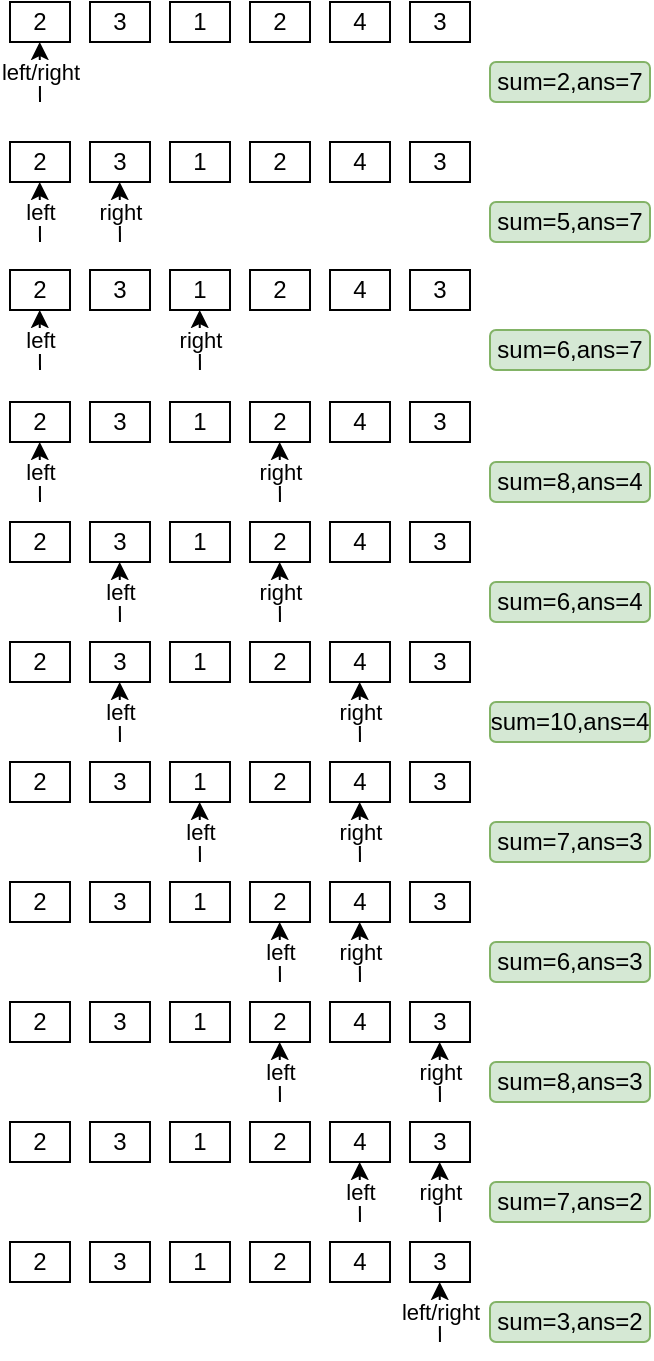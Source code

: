 <mxfile version="19.0.3" type="device" pages="3"><diagram id="50HStc-v8XZcvyfws8TD" name="209"><mxGraphModel dx="1298" dy="892" grid="1" gridSize="10" guides="1" tooltips="1" connect="1" arrows="1" fold="1" page="1" pageScale="1" pageWidth="1169" pageHeight="827" math="0" shadow="0"><root><mxCell id="0"/><mxCell id="1" parent="0"/><mxCell id="8N_HluBdIeYun2TQaJeL-1" value="2" style="rounded=0;whiteSpace=wrap;html=1;" parent="1" vertex="1"><mxGeometry x="200" y="280" width="30" height="20" as="geometry"/></mxCell><mxCell id="8N_HluBdIeYun2TQaJeL-2" value="3" style="rounded=0;whiteSpace=wrap;html=1;" parent="1" vertex="1"><mxGeometry x="240" y="280" width="30" height="20" as="geometry"/></mxCell><mxCell id="8N_HluBdIeYun2TQaJeL-3" value="1" style="rounded=0;whiteSpace=wrap;html=1;" parent="1" vertex="1"><mxGeometry x="280" y="280" width="30" height="20" as="geometry"/></mxCell><mxCell id="8N_HluBdIeYun2TQaJeL-4" value="2" style="rounded=0;whiteSpace=wrap;html=1;" parent="1" vertex="1"><mxGeometry x="320" y="280" width="30" height="20" as="geometry"/></mxCell><mxCell id="8N_HluBdIeYun2TQaJeL-5" value="4" style="rounded=0;whiteSpace=wrap;html=1;" parent="1" vertex="1"><mxGeometry x="360" y="280" width="30" height="20" as="geometry"/></mxCell><mxCell id="8N_HluBdIeYun2TQaJeL-6" value="3" style="rounded=0;whiteSpace=wrap;html=1;" parent="1" vertex="1"><mxGeometry x="400" y="280" width="30" height="20" as="geometry"/></mxCell><mxCell id="8N_HluBdIeYun2TQaJeL-10" value="left/right" style="endArrow=classic;html=1;rounded=0;" parent="1" edge="1"><mxGeometry width="50" height="50" relative="1" as="geometry"><mxPoint x="215" y="330" as="sourcePoint"/><mxPoint x="214.85" y="300" as="targetPoint"/><mxPoint as="offset"/></mxGeometry></mxCell><mxCell id="8N_HluBdIeYun2TQaJeL-12" value="sum=2,ans=7" style="rounded=1;whiteSpace=wrap;html=1;fillColor=#d5e8d4;strokeColor=#82b366;" parent="1" vertex="1"><mxGeometry x="440" y="310" width="80" height="20" as="geometry"/></mxCell><mxCell id="8N_HluBdIeYun2TQaJeL-13" value="2" style="rounded=0;whiteSpace=wrap;html=1;" parent="1" vertex="1"><mxGeometry x="200" y="350" width="30" height="20" as="geometry"/></mxCell><mxCell id="8N_HluBdIeYun2TQaJeL-14" value="3" style="rounded=0;whiteSpace=wrap;html=1;" parent="1" vertex="1"><mxGeometry x="240" y="350" width="30" height="20" as="geometry"/></mxCell><mxCell id="8N_HluBdIeYun2TQaJeL-15" value="1" style="rounded=0;whiteSpace=wrap;html=1;" parent="1" vertex="1"><mxGeometry x="280" y="350" width="30" height="20" as="geometry"/></mxCell><mxCell id="8N_HluBdIeYun2TQaJeL-16" value="2" style="rounded=0;whiteSpace=wrap;html=1;" parent="1" vertex="1"><mxGeometry x="320" y="350" width="30" height="20" as="geometry"/></mxCell><mxCell id="8N_HluBdIeYun2TQaJeL-17" value="4" style="rounded=0;whiteSpace=wrap;html=1;" parent="1" vertex="1"><mxGeometry x="360" y="350" width="30" height="20" as="geometry"/></mxCell><mxCell id="8N_HluBdIeYun2TQaJeL-18" value="3" style="rounded=0;whiteSpace=wrap;html=1;" parent="1" vertex="1"><mxGeometry x="400" y="350" width="30" height="20" as="geometry"/></mxCell><mxCell id="8N_HluBdIeYun2TQaJeL-19" value="left" style="endArrow=classic;html=1;rounded=0;" parent="1" edge="1"><mxGeometry width="50" height="50" relative="1" as="geometry"><mxPoint x="215" y="400" as="sourcePoint"/><mxPoint x="214.85" y="370" as="targetPoint"/><mxPoint as="offset"/></mxGeometry></mxCell><mxCell id="8N_HluBdIeYun2TQaJeL-20" value="sum=5,ans=7" style="rounded=1;whiteSpace=wrap;html=1;fillColor=#d5e8d4;strokeColor=#82b366;" parent="1" vertex="1"><mxGeometry x="440" y="380" width="80" height="20" as="geometry"/></mxCell><mxCell id="8N_HluBdIeYun2TQaJeL-21" value="right" style="endArrow=classic;html=1;rounded=0;" parent="1" edge="1"><mxGeometry width="50" height="50" relative="1" as="geometry"><mxPoint x="254.98" y="400" as="sourcePoint"/><mxPoint x="254.83" y="370" as="targetPoint"/><mxPoint as="offset"/></mxGeometry></mxCell><mxCell id="8N_HluBdIeYun2TQaJeL-22" value="2" style="rounded=0;whiteSpace=wrap;html=1;" parent="1" vertex="1"><mxGeometry x="200" y="414" width="30" height="20" as="geometry"/></mxCell><mxCell id="8N_HluBdIeYun2TQaJeL-23" value="3" style="rounded=0;whiteSpace=wrap;html=1;" parent="1" vertex="1"><mxGeometry x="240" y="414" width="30" height="20" as="geometry"/></mxCell><mxCell id="8N_HluBdIeYun2TQaJeL-24" value="1" style="rounded=0;whiteSpace=wrap;html=1;" parent="1" vertex="1"><mxGeometry x="280" y="414" width="30" height="20" as="geometry"/></mxCell><mxCell id="8N_HluBdIeYun2TQaJeL-25" value="2" style="rounded=0;whiteSpace=wrap;html=1;" parent="1" vertex="1"><mxGeometry x="320" y="414" width="30" height="20" as="geometry"/></mxCell><mxCell id="8N_HluBdIeYun2TQaJeL-26" value="4" style="rounded=0;whiteSpace=wrap;html=1;" parent="1" vertex="1"><mxGeometry x="360" y="414" width="30" height="20" as="geometry"/></mxCell><mxCell id="8N_HluBdIeYun2TQaJeL-27" value="3" style="rounded=0;whiteSpace=wrap;html=1;" parent="1" vertex="1"><mxGeometry x="400" y="414" width="30" height="20" as="geometry"/></mxCell><mxCell id="8N_HluBdIeYun2TQaJeL-28" value="left" style="endArrow=classic;html=1;rounded=0;" parent="1" edge="1"><mxGeometry width="50" height="50" relative="1" as="geometry"><mxPoint x="215" y="464" as="sourcePoint"/><mxPoint x="214.85" y="434" as="targetPoint"/><mxPoint as="offset"/></mxGeometry></mxCell><mxCell id="8N_HluBdIeYun2TQaJeL-29" value="sum=6,ans=7" style="rounded=1;whiteSpace=wrap;html=1;fillColor=#d5e8d4;strokeColor=#82b366;" parent="1" vertex="1"><mxGeometry x="440" y="444" width="80" height="20" as="geometry"/></mxCell><mxCell id="8N_HluBdIeYun2TQaJeL-30" value="right" style="endArrow=classic;html=1;rounded=0;" parent="1" edge="1"><mxGeometry width="50" height="50" relative="1" as="geometry"><mxPoint x="294.98" y="464" as="sourcePoint"/><mxPoint x="294.83" y="434" as="targetPoint"/><mxPoint as="offset"/></mxGeometry></mxCell><mxCell id="8N_HluBdIeYun2TQaJeL-31" value="2" style="rounded=0;whiteSpace=wrap;html=1;" parent="1" vertex="1"><mxGeometry x="200" y="480" width="30" height="20" as="geometry"/></mxCell><mxCell id="8N_HluBdIeYun2TQaJeL-32" value="3" style="rounded=0;whiteSpace=wrap;html=1;" parent="1" vertex="1"><mxGeometry x="240" y="480" width="30" height="20" as="geometry"/></mxCell><mxCell id="8N_HluBdIeYun2TQaJeL-33" value="1" style="rounded=0;whiteSpace=wrap;html=1;" parent="1" vertex="1"><mxGeometry x="280" y="480" width="30" height="20" as="geometry"/></mxCell><mxCell id="8N_HluBdIeYun2TQaJeL-34" value="2" style="rounded=0;whiteSpace=wrap;html=1;" parent="1" vertex="1"><mxGeometry x="320" y="480" width="30" height="20" as="geometry"/></mxCell><mxCell id="8N_HluBdIeYun2TQaJeL-35" value="4" style="rounded=0;whiteSpace=wrap;html=1;" parent="1" vertex="1"><mxGeometry x="360" y="480" width="30" height="20" as="geometry"/></mxCell><mxCell id="8N_HluBdIeYun2TQaJeL-36" value="3" style="rounded=0;whiteSpace=wrap;html=1;" parent="1" vertex="1"><mxGeometry x="400" y="480" width="30" height="20" as="geometry"/></mxCell><mxCell id="8N_HluBdIeYun2TQaJeL-37" value="left" style="endArrow=classic;html=1;rounded=0;" parent="1" edge="1"><mxGeometry width="50" height="50" relative="1" as="geometry"><mxPoint x="215" y="530" as="sourcePoint"/><mxPoint x="214.85" y="500" as="targetPoint"/><mxPoint as="offset"/></mxGeometry></mxCell><mxCell id="8N_HluBdIeYun2TQaJeL-38" value="sum=8,ans=4" style="rounded=1;whiteSpace=wrap;html=1;fillColor=#d5e8d4;strokeColor=#82b366;" parent="1" vertex="1"><mxGeometry x="440" y="510" width="80" height="20" as="geometry"/></mxCell><mxCell id="8N_HluBdIeYun2TQaJeL-39" value="right" style="endArrow=classic;html=1;rounded=0;" parent="1" edge="1"><mxGeometry width="50" height="50" relative="1" as="geometry"><mxPoint x="334.98" y="530" as="sourcePoint"/><mxPoint x="334.83" y="500" as="targetPoint"/><mxPoint as="offset"/></mxGeometry></mxCell><mxCell id="8N_HluBdIeYun2TQaJeL-40" value="2" style="rounded=0;whiteSpace=wrap;html=1;" parent="1" vertex="1"><mxGeometry x="200" y="540" width="30" height="20" as="geometry"/></mxCell><mxCell id="8N_HluBdIeYun2TQaJeL-41" value="3" style="rounded=0;whiteSpace=wrap;html=1;" parent="1" vertex="1"><mxGeometry x="240" y="540" width="30" height="20" as="geometry"/></mxCell><mxCell id="8N_HluBdIeYun2TQaJeL-42" value="1" style="rounded=0;whiteSpace=wrap;html=1;" parent="1" vertex="1"><mxGeometry x="280" y="540" width="30" height="20" as="geometry"/></mxCell><mxCell id="8N_HluBdIeYun2TQaJeL-43" value="2" style="rounded=0;whiteSpace=wrap;html=1;" parent="1" vertex="1"><mxGeometry x="320" y="540" width="30" height="20" as="geometry"/></mxCell><mxCell id="8N_HluBdIeYun2TQaJeL-44" value="4" style="rounded=0;whiteSpace=wrap;html=1;" parent="1" vertex="1"><mxGeometry x="360" y="540" width="30" height="20" as="geometry"/></mxCell><mxCell id="8N_HluBdIeYun2TQaJeL-45" value="3" style="rounded=0;whiteSpace=wrap;html=1;" parent="1" vertex="1"><mxGeometry x="400" y="540" width="30" height="20" as="geometry"/></mxCell><mxCell id="8N_HluBdIeYun2TQaJeL-46" value="left" style="endArrow=classic;html=1;rounded=0;" parent="1" edge="1"><mxGeometry width="50" height="50" relative="1" as="geometry"><mxPoint x="254.98" y="590" as="sourcePoint"/><mxPoint x="254.83" y="560" as="targetPoint"/><mxPoint as="offset"/></mxGeometry></mxCell><mxCell id="8N_HluBdIeYun2TQaJeL-47" value="sum=6,ans=4" style="rounded=1;whiteSpace=wrap;html=1;fillColor=#d5e8d4;strokeColor=#82b366;" parent="1" vertex="1"><mxGeometry x="440" y="570" width="80" height="20" as="geometry"/></mxCell><mxCell id="8N_HluBdIeYun2TQaJeL-48" value="right" style="endArrow=classic;html=1;rounded=0;" parent="1" edge="1"><mxGeometry width="50" height="50" relative="1" as="geometry"><mxPoint x="334.98" y="590" as="sourcePoint"/><mxPoint x="334.83" y="560" as="targetPoint"/><mxPoint as="offset"/></mxGeometry></mxCell><mxCell id="8N_HluBdIeYun2TQaJeL-49" value="2" style="rounded=0;whiteSpace=wrap;html=1;" parent="1" vertex="1"><mxGeometry x="200" y="600" width="30" height="20" as="geometry"/></mxCell><mxCell id="8N_HluBdIeYun2TQaJeL-50" value="3" style="rounded=0;whiteSpace=wrap;html=1;" parent="1" vertex="1"><mxGeometry x="240" y="600" width="30" height="20" as="geometry"/></mxCell><mxCell id="8N_HluBdIeYun2TQaJeL-51" value="1" style="rounded=0;whiteSpace=wrap;html=1;" parent="1" vertex="1"><mxGeometry x="280" y="600" width="30" height="20" as="geometry"/></mxCell><mxCell id="8N_HluBdIeYun2TQaJeL-52" value="2" style="rounded=0;whiteSpace=wrap;html=1;" parent="1" vertex="1"><mxGeometry x="320" y="600" width="30" height="20" as="geometry"/></mxCell><mxCell id="8N_HluBdIeYun2TQaJeL-53" value="4" style="rounded=0;whiteSpace=wrap;html=1;" parent="1" vertex="1"><mxGeometry x="360" y="600" width="30" height="20" as="geometry"/></mxCell><mxCell id="8N_HluBdIeYun2TQaJeL-54" value="3" style="rounded=0;whiteSpace=wrap;html=1;" parent="1" vertex="1"><mxGeometry x="400" y="600" width="30" height="20" as="geometry"/></mxCell><mxCell id="8N_HluBdIeYun2TQaJeL-55" value="left" style="endArrow=classic;html=1;rounded=0;" parent="1" edge="1"><mxGeometry width="50" height="50" relative="1" as="geometry"><mxPoint x="254.98" y="650" as="sourcePoint"/><mxPoint x="254.83" y="620" as="targetPoint"/><mxPoint as="offset"/></mxGeometry></mxCell><mxCell id="8N_HluBdIeYun2TQaJeL-56" value="sum=10,ans=4" style="rounded=1;whiteSpace=wrap;html=1;fillColor=#d5e8d4;strokeColor=#82b366;" parent="1" vertex="1"><mxGeometry x="440" y="630" width="80" height="20" as="geometry"/></mxCell><mxCell id="8N_HluBdIeYun2TQaJeL-57" value="right" style="endArrow=classic;html=1;rounded=0;" parent="1" edge="1"><mxGeometry width="50" height="50" relative="1" as="geometry"><mxPoint x="374.98" y="650" as="sourcePoint"/><mxPoint x="374.83" y="620" as="targetPoint"/><mxPoint as="offset"/></mxGeometry></mxCell><mxCell id="8N_HluBdIeYun2TQaJeL-58" value="2" style="rounded=0;whiteSpace=wrap;html=1;" parent="1" vertex="1"><mxGeometry x="200" y="660" width="30" height="20" as="geometry"/></mxCell><mxCell id="8N_HluBdIeYun2TQaJeL-59" value="3" style="rounded=0;whiteSpace=wrap;html=1;" parent="1" vertex="1"><mxGeometry x="240" y="660" width="30" height="20" as="geometry"/></mxCell><mxCell id="8N_HluBdIeYun2TQaJeL-60" value="1" style="rounded=0;whiteSpace=wrap;html=1;" parent="1" vertex="1"><mxGeometry x="280" y="660" width="30" height="20" as="geometry"/></mxCell><mxCell id="8N_HluBdIeYun2TQaJeL-61" value="2" style="rounded=0;whiteSpace=wrap;html=1;" parent="1" vertex="1"><mxGeometry x="320" y="660" width="30" height="20" as="geometry"/></mxCell><mxCell id="8N_HluBdIeYun2TQaJeL-62" value="4" style="rounded=0;whiteSpace=wrap;html=1;" parent="1" vertex="1"><mxGeometry x="360" y="660" width="30" height="20" as="geometry"/></mxCell><mxCell id="8N_HluBdIeYun2TQaJeL-63" value="3" style="rounded=0;whiteSpace=wrap;html=1;" parent="1" vertex="1"><mxGeometry x="400" y="660" width="30" height="20" as="geometry"/></mxCell><mxCell id="8N_HluBdIeYun2TQaJeL-64" value="left" style="endArrow=classic;html=1;rounded=0;" parent="1" edge="1"><mxGeometry width="50" height="50" relative="1" as="geometry"><mxPoint x="294.98" y="710" as="sourcePoint"/><mxPoint x="294.83" y="680" as="targetPoint"/><mxPoint as="offset"/></mxGeometry></mxCell><mxCell id="8N_HluBdIeYun2TQaJeL-65" value="sum=7,ans=3" style="rounded=1;whiteSpace=wrap;html=1;fillColor=#d5e8d4;strokeColor=#82b366;" parent="1" vertex="1"><mxGeometry x="440" y="690" width="80" height="20" as="geometry"/></mxCell><mxCell id="8N_HluBdIeYun2TQaJeL-66" value="right" style="endArrow=classic;html=1;rounded=0;" parent="1" edge="1"><mxGeometry width="50" height="50" relative="1" as="geometry"><mxPoint x="374.98" y="710" as="sourcePoint"/><mxPoint x="374.83" y="680" as="targetPoint"/><mxPoint as="offset"/></mxGeometry></mxCell><mxCell id="8N_HluBdIeYun2TQaJeL-67" value="2" style="rounded=0;whiteSpace=wrap;html=1;" parent="1" vertex="1"><mxGeometry x="200" y="720" width="30" height="20" as="geometry"/></mxCell><mxCell id="8N_HluBdIeYun2TQaJeL-68" value="3" style="rounded=0;whiteSpace=wrap;html=1;" parent="1" vertex="1"><mxGeometry x="240" y="720" width="30" height="20" as="geometry"/></mxCell><mxCell id="8N_HluBdIeYun2TQaJeL-69" value="1" style="rounded=0;whiteSpace=wrap;html=1;" parent="1" vertex="1"><mxGeometry x="280" y="720" width="30" height="20" as="geometry"/></mxCell><mxCell id="8N_HluBdIeYun2TQaJeL-70" value="2" style="rounded=0;whiteSpace=wrap;html=1;" parent="1" vertex="1"><mxGeometry x="320" y="720" width="30" height="20" as="geometry"/></mxCell><mxCell id="8N_HluBdIeYun2TQaJeL-71" value="4" style="rounded=0;whiteSpace=wrap;html=1;" parent="1" vertex="1"><mxGeometry x="360" y="720" width="30" height="20" as="geometry"/></mxCell><mxCell id="8N_HluBdIeYun2TQaJeL-72" value="3" style="rounded=0;whiteSpace=wrap;html=1;" parent="1" vertex="1"><mxGeometry x="400" y="720" width="30" height="20" as="geometry"/></mxCell><mxCell id="8N_HluBdIeYun2TQaJeL-73" value="left" style="endArrow=classic;html=1;rounded=0;" parent="1" edge="1"><mxGeometry width="50" height="50" relative="1" as="geometry"><mxPoint x="334.98" y="770" as="sourcePoint"/><mxPoint x="334.83" y="740" as="targetPoint"/><mxPoint as="offset"/></mxGeometry></mxCell><mxCell id="8N_HluBdIeYun2TQaJeL-74" value="sum=6,ans=3" style="rounded=1;whiteSpace=wrap;html=1;fillColor=#d5e8d4;strokeColor=#82b366;" parent="1" vertex="1"><mxGeometry x="440" y="750" width="80" height="20" as="geometry"/></mxCell><mxCell id="8N_HluBdIeYun2TQaJeL-75" value="right" style="endArrow=classic;html=1;rounded=0;" parent="1" edge="1"><mxGeometry width="50" height="50" relative="1" as="geometry"><mxPoint x="374.98" y="770" as="sourcePoint"/><mxPoint x="374.83" y="740" as="targetPoint"/><mxPoint as="offset"/></mxGeometry></mxCell><mxCell id="8N_HluBdIeYun2TQaJeL-76" value="2" style="rounded=0;whiteSpace=wrap;html=1;" parent="1" vertex="1"><mxGeometry x="200" y="780" width="30" height="20" as="geometry"/></mxCell><mxCell id="8N_HluBdIeYun2TQaJeL-77" value="3" style="rounded=0;whiteSpace=wrap;html=1;" parent="1" vertex="1"><mxGeometry x="240" y="780" width="30" height="20" as="geometry"/></mxCell><mxCell id="8N_HluBdIeYun2TQaJeL-78" value="1" style="rounded=0;whiteSpace=wrap;html=1;" parent="1" vertex="1"><mxGeometry x="280" y="780" width="30" height="20" as="geometry"/></mxCell><mxCell id="8N_HluBdIeYun2TQaJeL-79" value="2" style="rounded=0;whiteSpace=wrap;html=1;" parent="1" vertex="1"><mxGeometry x="320" y="780" width="30" height="20" as="geometry"/></mxCell><mxCell id="8N_HluBdIeYun2TQaJeL-80" value="4" style="rounded=0;whiteSpace=wrap;html=1;" parent="1" vertex="1"><mxGeometry x="360" y="780" width="30" height="20" as="geometry"/></mxCell><mxCell id="8N_HluBdIeYun2TQaJeL-81" value="3" style="rounded=0;whiteSpace=wrap;html=1;" parent="1" vertex="1"><mxGeometry x="400" y="780" width="30" height="20" as="geometry"/></mxCell><mxCell id="8N_HluBdIeYun2TQaJeL-82" value="left" style="endArrow=classic;html=1;rounded=0;" parent="1" edge="1"><mxGeometry width="50" height="50" relative="1" as="geometry"><mxPoint x="334.98" y="830" as="sourcePoint"/><mxPoint x="334.83" y="800" as="targetPoint"/><mxPoint as="offset"/></mxGeometry></mxCell><mxCell id="8N_HluBdIeYun2TQaJeL-83" value="sum=8,ans=3" style="rounded=1;whiteSpace=wrap;html=1;fillColor=#d5e8d4;strokeColor=#82b366;" parent="1" vertex="1"><mxGeometry x="440" y="810" width="80" height="20" as="geometry"/></mxCell><mxCell id="8N_HluBdIeYun2TQaJeL-84" value="right" style="endArrow=classic;html=1;rounded=0;" parent="1" edge="1"><mxGeometry width="50" height="50" relative="1" as="geometry"><mxPoint x="414.98" y="830" as="sourcePoint"/><mxPoint x="414.83" y="800" as="targetPoint"/><mxPoint as="offset"/></mxGeometry></mxCell><mxCell id="8N_HluBdIeYun2TQaJeL-85" value="2" style="rounded=0;whiteSpace=wrap;html=1;" parent="1" vertex="1"><mxGeometry x="200" y="840" width="30" height="20" as="geometry"/></mxCell><mxCell id="8N_HluBdIeYun2TQaJeL-86" value="3" style="rounded=0;whiteSpace=wrap;html=1;" parent="1" vertex="1"><mxGeometry x="240" y="840" width="30" height="20" as="geometry"/></mxCell><mxCell id="8N_HluBdIeYun2TQaJeL-87" value="1" style="rounded=0;whiteSpace=wrap;html=1;" parent="1" vertex="1"><mxGeometry x="280" y="840" width="30" height="20" as="geometry"/></mxCell><mxCell id="8N_HluBdIeYun2TQaJeL-88" value="2" style="rounded=0;whiteSpace=wrap;html=1;" parent="1" vertex="1"><mxGeometry x="320" y="840" width="30" height="20" as="geometry"/></mxCell><mxCell id="8N_HluBdIeYun2TQaJeL-89" value="4" style="rounded=0;whiteSpace=wrap;html=1;" parent="1" vertex="1"><mxGeometry x="360" y="840" width="30" height="20" as="geometry"/></mxCell><mxCell id="8N_HluBdIeYun2TQaJeL-90" value="3" style="rounded=0;whiteSpace=wrap;html=1;" parent="1" vertex="1"><mxGeometry x="400" y="840" width="30" height="20" as="geometry"/></mxCell><mxCell id="8N_HluBdIeYun2TQaJeL-91" value="left" style="endArrow=classic;html=1;rounded=0;" parent="1" edge="1"><mxGeometry width="50" height="50" relative="1" as="geometry"><mxPoint x="374.98" y="890" as="sourcePoint"/><mxPoint x="374.83" y="860" as="targetPoint"/><mxPoint as="offset"/></mxGeometry></mxCell><mxCell id="8N_HluBdIeYun2TQaJeL-92" value="sum=7,ans=2" style="rounded=1;whiteSpace=wrap;html=1;fillColor=#d5e8d4;strokeColor=#82b366;" parent="1" vertex="1"><mxGeometry x="440" y="870" width="80" height="20" as="geometry"/></mxCell><mxCell id="8N_HluBdIeYun2TQaJeL-93" value="right" style="endArrow=classic;html=1;rounded=0;" parent="1" edge="1"><mxGeometry width="50" height="50" relative="1" as="geometry"><mxPoint x="414.98" y="890" as="sourcePoint"/><mxPoint x="414.83" y="860" as="targetPoint"/><mxPoint as="offset"/></mxGeometry></mxCell><mxCell id="8N_HluBdIeYun2TQaJeL-94" value="2" style="rounded=0;whiteSpace=wrap;html=1;" parent="1" vertex="1"><mxGeometry x="200" y="900" width="30" height="20" as="geometry"/></mxCell><mxCell id="8N_HluBdIeYun2TQaJeL-95" value="3" style="rounded=0;whiteSpace=wrap;html=1;" parent="1" vertex="1"><mxGeometry x="240" y="900" width="30" height="20" as="geometry"/></mxCell><mxCell id="8N_HluBdIeYun2TQaJeL-96" value="1" style="rounded=0;whiteSpace=wrap;html=1;" parent="1" vertex="1"><mxGeometry x="280" y="900" width="30" height="20" as="geometry"/></mxCell><mxCell id="8N_HluBdIeYun2TQaJeL-97" value="2" style="rounded=0;whiteSpace=wrap;html=1;" parent="1" vertex="1"><mxGeometry x="320" y="900" width="30" height="20" as="geometry"/></mxCell><mxCell id="8N_HluBdIeYun2TQaJeL-98" value="4" style="rounded=0;whiteSpace=wrap;html=1;" parent="1" vertex="1"><mxGeometry x="360" y="900" width="30" height="20" as="geometry"/></mxCell><mxCell id="8N_HluBdIeYun2TQaJeL-99" value="3" style="rounded=0;whiteSpace=wrap;html=1;" parent="1" vertex="1"><mxGeometry x="400" y="900" width="30" height="20" as="geometry"/></mxCell><mxCell id="8N_HluBdIeYun2TQaJeL-101" value="sum=3,ans=2" style="rounded=1;whiteSpace=wrap;html=1;fillColor=#d5e8d4;strokeColor=#82b366;" parent="1" vertex="1"><mxGeometry x="440" y="930" width="80" height="20" as="geometry"/></mxCell><mxCell id="8N_HluBdIeYun2TQaJeL-102" value="left/right" style="endArrow=classic;html=1;rounded=0;" parent="1" edge="1"><mxGeometry width="50" height="50" relative="1" as="geometry"><mxPoint x="414.98" y="950" as="sourcePoint"/><mxPoint x="414.83" y="920" as="targetPoint"/><mxPoint as="offset"/></mxGeometry></mxCell></root></mxGraphModel></diagram><diagram id="zNTjMB4nWu3SaO9IOv8C" name="189"><mxGraphModel dx="1298" dy="892" grid="1" gridSize="10" guides="1" tooltips="1" connect="1" arrows="1" fold="1" page="1" pageScale="1" pageWidth="1169" pageHeight="827" math="0" shadow="0"><root><mxCell id="0"/><mxCell id="1" parent="0"/><mxCell id="3GitxWdd0UjwJY6m6vOd-1" value="1" style="rounded=0;whiteSpace=wrap;html=1;" parent="1" vertex="1"><mxGeometry x="200" y="260" width="30" height="20" as="geometry"/></mxCell><mxCell id="3GitxWdd0UjwJY6m6vOd-2" value="2" style="rounded=0;whiteSpace=wrap;html=1;" parent="1" vertex="1"><mxGeometry x="240" y="260" width="30" height="20" as="geometry"/></mxCell><mxCell id="3GitxWdd0UjwJY6m6vOd-3" value="3" style="rounded=0;whiteSpace=wrap;html=1;" parent="1" vertex="1"><mxGeometry x="280" y="260" width="30" height="20" as="geometry"/></mxCell><mxCell id="3GitxWdd0UjwJY6m6vOd-4" value="4" style="rounded=0;whiteSpace=wrap;html=1;" parent="1" vertex="1"><mxGeometry x="320" y="260" width="30" height="20" as="geometry"/></mxCell><mxCell id="3GitxWdd0UjwJY6m6vOd-5" value="5" style="rounded=0;whiteSpace=wrap;html=1;" parent="1" vertex="1"><mxGeometry x="360" y="260" width="30" height="20" as="geometry"/></mxCell><mxCell id="3GitxWdd0UjwJY6m6vOd-6" value="6" style="rounded=0;whiteSpace=wrap;html=1;" parent="1" vertex="1"><mxGeometry x="400" y="260" width="30" height="20" as="geometry"/></mxCell><mxCell id="3GitxWdd0UjwJY6m6vOd-7" value="7" style="rounded=0;whiteSpace=wrap;html=1;" parent="1" vertex="1"><mxGeometry x="440" y="260" width="30" height="20" as="geometry"/></mxCell><mxCell id="3GitxWdd0UjwJY6m6vOd-8" value="k = 3" style="text;html=1;strokeColor=none;fillColor=none;align=center;verticalAlign=middle;whiteSpace=wrap;rounded=0;" parent="1" vertex="1"><mxGeometry x="470" y="230" width="60" height="30" as="geometry"/></mxCell><mxCell id="3GitxWdd0UjwJY6m6vOd-9" value="7" style="rounded=0;whiteSpace=wrap;html=1;" parent="1" vertex="1"><mxGeometry x="200" y="300" width="30" height="20" as="geometry"/></mxCell><mxCell id="3GitxWdd0UjwJY6m6vOd-10" value="6" style="rounded=0;whiteSpace=wrap;html=1;" parent="1" vertex="1"><mxGeometry x="240" y="300" width="30" height="20" as="geometry"/></mxCell><mxCell id="3GitxWdd0UjwJY6m6vOd-11" value="5" style="rounded=0;whiteSpace=wrap;html=1;" parent="1" vertex="1"><mxGeometry x="280" y="300" width="30" height="20" as="geometry"/></mxCell><mxCell id="3GitxWdd0UjwJY6m6vOd-12" value="4" style="rounded=0;whiteSpace=wrap;html=1;" parent="1" vertex="1"><mxGeometry x="320" y="300" width="30" height="20" as="geometry"/></mxCell><mxCell id="3GitxWdd0UjwJY6m6vOd-13" value="3" style="rounded=0;whiteSpace=wrap;html=1;" parent="1" vertex="1"><mxGeometry x="360" y="300" width="30" height="20" as="geometry"/></mxCell><mxCell id="3GitxWdd0UjwJY6m6vOd-14" value="2" style="rounded=0;whiteSpace=wrap;html=1;" parent="1" vertex="1"><mxGeometry x="400" y="300" width="30" height="20" as="geometry"/></mxCell><mxCell id="3GitxWdd0UjwJY6m6vOd-15" value="1" style="rounded=0;whiteSpace=wrap;html=1;" parent="1" vertex="1"><mxGeometry x="440" y="300" width="30" height="20" as="geometry"/></mxCell><mxCell id="3GitxWdd0UjwJY6m6vOd-16" value="5" style="rounded=0;whiteSpace=wrap;html=1;" parent="1" vertex="1"><mxGeometry x="200" y="340" width="30" height="20" as="geometry"/></mxCell><mxCell id="3GitxWdd0UjwJY6m6vOd-17" value="6" style="rounded=0;whiteSpace=wrap;html=1;" parent="1" vertex="1"><mxGeometry x="240" y="340" width="30" height="20" as="geometry"/></mxCell><mxCell id="3GitxWdd0UjwJY6m6vOd-18" value="7" style="rounded=0;whiteSpace=wrap;html=1;" parent="1" vertex="1"><mxGeometry x="280" y="340" width="30" height="20" as="geometry"/></mxCell><mxCell id="3GitxWdd0UjwJY6m6vOd-19" value="4" style="rounded=0;whiteSpace=wrap;html=1;" parent="1" vertex="1"><mxGeometry x="320" y="340" width="30" height="20" as="geometry"/></mxCell><mxCell id="3GitxWdd0UjwJY6m6vOd-20" value="3" style="rounded=0;whiteSpace=wrap;html=1;" parent="1" vertex="1"><mxGeometry x="360" y="340" width="30" height="20" as="geometry"/></mxCell><mxCell id="3GitxWdd0UjwJY6m6vOd-21" value="2" style="rounded=0;whiteSpace=wrap;html=1;" parent="1" vertex="1"><mxGeometry x="400" y="340" width="30" height="20" as="geometry"/></mxCell><mxCell id="3GitxWdd0UjwJY6m6vOd-22" value="1" style="rounded=0;whiteSpace=wrap;html=1;" parent="1" vertex="1"><mxGeometry x="440" y="340" width="30" height="20" as="geometry"/></mxCell><mxCell id="3GitxWdd0UjwJY6m6vOd-23" value="5" style="rounded=0;whiteSpace=wrap;html=1;" parent="1" vertex="1"><mxGeometry x="200" y="380" width="30" height="20" as="geometry"/></mxCell><mxCell id="3GitxWdd0UjwJY6m6vOd-24" value="6" style="rounded=0;whiteSpace=wrap;html=1;" parent="1" vertex="1"><mxGeometry x="240" y="380" width="30" height="20" as="geometry"/></mxCell><mxCell id="3GitxWdd0UjwJY6m6vOd-25" value="7" style="rounded=0;whiteSpace=wrap;html=1;" parent="1" vertex="1"><mxGeometry x="280" y="380" width="30" height="20" as="geometry"/></mxCell><mxCell id="3GitxWdd0UjwJY6m6vOd-26" value="1" style="rounded=0;whiteSpace=wrap;html=1;" parent="1" vertex="1"><mxGeometry x="320" y="380" width="30" height="20" as="geometry"/></mxCell><mxCell id="3GitxWdd0UjwJY6m6vOd-27" value="2" style="rounded=0;whiteSpace=wrap;html=1;" parent="1" vertex="1"><mxGeometry x="360" y="380" width="30" height="20" as="geometry"/></mxCell><mxCell id="3GitxWdd0UjwJY6m6vOd-28" value="3" style="rounded=0;whiteSpace=wrap;html=1;" parent="1" vertex="1"><mxGeometry x="400" y="380" width="30" height="20" as="geometry"/></mxCell><mxCell id="3GitxWdd0UjwJY6m6vOd-29" value="4" style="rounded=0;whiteSpace=wrap;html=1;" parent="1" vertex="1"><mxGeometry x="440" y="380" width="30" height="20" as="geometry"/></mxCell><mxCell id="3GitxWdd0UjwJY6m6vOd-30" value="原始数组" style="text;html=1;strokeColor=none;fillColor=none;align=center;verticalAlign=middle;whiteSpace=wrap;rounded=0;" parent="1" vertex="1"><mxGeometry x="130" y="255" width="60" height="30" as="geometry"/></mxCell><mxCell id="3GitxWdd0UjwJY6m6vOd-31" value="反转1次" style="text;html=1;strokeColor=none;fillColor=none;align=center;verticalAlign=middle;whiteSpace=wrap;rounded=0;" parent="1" vertex="1"><mxGeometry x="130" y="290" width="60" height="30" as="geometry"/></mxCell><mxCell id="3GitxWdd0UjwJY6m6vOd-32" value="反转2次" style="text;html=1;strokeColor=none;fillColor=none;align=center;verticalAlign=middle;whiteSpace=wrap;rounded=0;" parent="1" vertex="1"><mxGeometry x="130" y="330" width="60" height="30" as="geometry"/></mxCell><mxCell id="3GitxWdd0UjwJY6m6vOd-33" value="反转3次" style="text;html=1;strokeColor=none;fillColor=none;align=center;verticalAlign=middle;whiteSpace=wrap;rounded=0;" parent="1" vertex="1"><mxGeometry x="130" y="370" width="60" height="30" as="geometry"/></mxCell></root></mxGraphModel></diagram><diagram id="LQVbalLbhwqyCWDG-6km" name="第 3 页"><mxGraphModel dx="1180" dy="811" grid="1" gridSize="10" guides="1" tooltips="1" connect="1" arrows="1" fold="1" page="1" pageScale="1" pageWidth="1169" pageHeight="827" math="0" shadow="0"><root><mxCell id="0"/><mxCell id="1" parent="0"/><mxCell id="3j97jQ-N57mLiWTexsUg-1" value="&lt;font style=&quot;font-size: 16px;&quot;&gt;16&lt;/font&gt;" style="ellipse;whiteSpace=wrap;html=1;" vertex="1" parent="1"><mxGeometry x="270" y="80" width="30" height="30" as="geometry"/></mxCell><mxCell id="3j97jQ-N57mLiWTexsUg-2" value="&lt;font style=&quot;font-size: 16px;&quot;&gt;14&lt;/font&gt;" style="ellipse;whiteSpace=wrap;html=1;" vertex="1" parent="1"><mxGeometry x="180" y="120" width="30" height="30" as="geometry"/></mxCell><mxCell id="3j97jQ-N57mLiWTexsUg-3" value="&lt;font style=&quot;font-size: 16px;&quot;&gt;3&lt;/font&gt;" style="ellipse;whiteSpace=wrap;html=1;" vertex="1" parent="1"><mxGeometry x="400" y="160" width="30" height="30" as="geometry"/></mxCell><mxCell id="3j97jQ-N57mLiWTexsUg-4" value="&lt;font style=&quot;font-size: 16px;&quot;&gt;10&lt;/font&gt;" style="ellipse;whiteSpace=wrap;html=1;" vertex="1" parent="1"><mxGeometry x="350" y="120" width="30" height="30" as="geometry"/></mxCell><mxCell id="3j97jQ-N57mLiWTexsUg-5" value="&lt;font style=&quot;font-size: 16px;&quot;&gt;8&lt;/font&gt;" style="ellipse;whiteSpace=wrap;html=1;" vertex="1" parent="1"><mxGeometry x="120" y="160" width="30" height="30" as="geometry"/></mxCell><mxCell id="3j97jQ-N57mLiWTexsUg-6" value="&lt;font style=&quot;font-size: 16px;&quot;&gt;7&lt;/font&gt;" style="ellipse;whiteSpace=wrap;html=1;" vertex="1" parent="1"><mxGeometry x="240" y="160" width="30" height="30" as="geometry"/></mxCell><mxCell id="3j97jQ-N57mLiWTexsUg-7" value="&lt;font style=&quot;font-size: 16px;&quot;&gt;9&lt;/font&gt;" style="ellipse;whiteSpace=wrap;html=1;" vertex="1" parent="1"><mxGeometry x="300" y="160" width="30" height="30" as="geometry"/></mxCell><mxCell id="3j97jQ-N57mLiWTexsUg-8" value="&lt;font style=&quot;font-size: 16px;&quot;&gt;1&lt;/font&gt;" style="ellipse;whiteSpace=wrap;html=1;" vertex="1" parent="1"><mxGeometry x="210" y="200" width="30" height="30" as="geometry"/></mxCell><mxCell id="3j97jQ-N57mLiWTexsUg-9" value="&lt;font style=&quot;font-size: 16px;&quot;&gt;2&lt;/font&gt;" style="ellipse;whiteSpace=wrap;html=1;" vertex="1" parent="1"><mxGeometry x="90" y="200" width="30" height="30" as="geometry"/></mxCell><mxCell id="3j97jQ-N57mLiWTexsUg-10" value="&lt;font style=&quot;font-size: 16px;&quot;&gt;4&lt;/font&gt;" style="ellipse;whiteSpace=wrap;html=1;" vertex="1" parent="1"><mxGeometry x="150" y="200" width="30" height="30" as="geometry"/></mxCell><mxCell id="3j97jQ-N57mLiWTexsUg-12" value="" style="endArrow=none;html=1;rounded=0;fontSize=16;exitX=1;exitY=0;exitDx=0;exitDy=0;entryX=0;entryY=0.5;entryDx=0;entryDy=0;strokeWidth=1;" edge="1" parent="1" source="3j97jQ-N57mLiWTexsUg-2" target="3j97jQ-N57mLiWTexsUg-1"><mxGeometry width="50" height="50" relative="1" as="geometry"><mxPoint x="330" y="270" as="sourcePoint"/><mxPoint x="270" y="100" as="targetPoint"/></mxGeometry></mxCell><mxCell id="3j97jQ-N57mLiWTexsUg-13" value="" style="endArrow=none;html=1;rounded=0;fontSize=16;exitX=1;exitY=0;exitDx=0;exitDy=0;entryX=0;entryY=1;entryDx=0;entryDy=0;strokeWidth=1;" edge="1" parent="1" source="3j97jQ-N57mLiWTexsUg-9" target="3j97jQ-N57mLiWTexsUg-5"><mxGeometry width="50" height="50" relative="1" as="geometry"><mxPoint x="215.607" y="134.393" as="sourcePoint"/><mxPoint x="280" y="105" as="targetPoint"/></mxGeometry></mxCell><mxCell id="3j97jQ-N57mLiWTexsUg-14" value="" style="endArrow=none;html=1;rounded=0;fontSize=16;exitX=0;exitY=0;exitDx=0;exitDy=0;entryX=1;entryY=1;entryDx=0;entryDy=0;strokeWidth=1;" edge="1" parent="1" source="3j97jQ-N57mLiWTexsUg-10" target="3j97jQ-N57mLiWTexsUg-5"><mxGeometry width="50" height="50" relative="1" as="geometry"><mxPoint x="225.607" y="144.393" as="sourcePoint"/><mxPoint x="290" y="115" as="targetPoint"/></mxGeometry></mxCell><mxCell id="3j97jQ-N57mLiWTexsUg-15" value="" style="endArrow=none;html=1;rounded=0;fontSize=16;exitX=1;exitY=0;exitDx=0;exitDy=0;entryX=0;entryY=1;entryDx=0;entryDy=0;strokeWidth=1;" edge="1" parent="1" source="3j97jQ-N57mLiWTexsUg-8" target="3j97jQ-N57mLiWTexsUg-6"><mxGeometry width="50" height="50" relative="1" as="geometry"><mxPoint x="235.607" y="154.393" as="sourcePoint"/><mxPoint x="300" y="125" as="targetPoint"/></mxGeometry></mxCell><mxCell id="3j97jQ-N57mLiWTexsUg-16" value="" style="endArrow=none;html=1;rounded=0;fontSize=16;exitX=1;exitY=0;exitDx=0;exitDy=0;entryX=0;entryY=1;entryDx=0;entryDy=0;strokeWidth=1;" edge="1" parent="1" source="3j97jQ-N57mLiWTexsUg-5" target="3j97jQ-N57mLiWTexsUg-2"><mxGeometry width="50" height="50" relative="1" as="geometry"><mxPoint x="215.607" y="134.393" as="sourcePoint"/><mxPoint x="280" y="105" as="targetPoint"/></mxGeometry></mxCell><mxCell id="3j97jQ-N57mLiWTexsUg-17" value="" style="endArrow=none;html=1;rounded=0;fontSize=16;exitX=1;exitY=1;exitDx=0;exitDy=0;entryX=0;entryY=0;entryDx=0;entryDy=0;strokeWidth=1;" edge="1" parent="1" source="3j97jQ-N57mLiWTexsUg-2" target="3j97jQ-N57mLiWTexsUg-6"><mxGeometry width="50" height="50" relative="1" as="geometry"><mxPoint x="225.607" y="144.393" as="sourcePoint"/><mxPoint x="290" y="115" as="targetPoint"/></mxGeometry></mxCell><mxCell id="3j97jQ-N57mLiWTexsUg-18" value="" style="endArrow=none;html=1;rounded=0;fontSize=16;exitX=0;exitY=0;exitDx=0;exitDy=0;entryX=1;entryY=0.5;entryDx=0;entryDy=0;strokeWidth=1;" edge="1" parent="1" source="3j97jQ-N57mLiWTexsUg-4" target="3j97jQ-N57mLiWTexsUg-1"><mxGeometry width="50" height="50" relative="1" as="geometry"><mxPoint x="235.607" y="154.393" as="sourcePoint"/><mxPoint x="300" y="125" as="targetPoint"/></mxGeometry></mxCell><mxCell id="3j97jQ-N57mLiWTexsUg-19" value="" style="endArrow=none;html=1;rounded=0;fontSize=16;exitX=0;exitY=0;exitDx=0;exitDy=0;entryX=1;entryY=1;entryDx=0;entryDy=0;strokeWidth=1;" edge="1" parent="1" source="3j97jQ-N57mLiWTexsUg-3" target="3j97jQ-N57mLiWTexsUg-4"><mxGeometry width="50" height="50" relative="1" as="geometry"><mxPoint x="245.607" y="164.393" as="sourcePoint"/><mxPoint x="310" y="135" as="targetPoint"/></mxGeometry></mxCell><mxCell id="3j97jQ-N57mLiWTexsUg-20" value="" style="endArrow=none;html=1;rounded=0;fontSize=16;exitX=1;exitY=0;exitDx=0;exitDy=0;entryX=0;entryY=1;entryDx=0;entryDy=0;strokeWidth=1;" edge="1" parent="1" source="3j97jQ-N57mLiWTexsUg-7" target="3j97jQ-N57mLiWTexsUg-4"><mxGeometry width="50" height="50" relative="1" as="geometry"><mxPoint x="255.607" y="174.393" as="sourcePoint"/><mxPoint x="320" y="145" as="targetPoint"/></mxGeometry></mxCell><mxCell id="3j97jQ-N57mLiWTexsUg-21" value="16" style="rounded=0;whiteSpace=wrap;html=1;fontSize=16;" vertex="1" parent="1"><mxGeometry x="80" y="320" width="40" height="40" as="geometry"/></mxCell><mxCell id="3j97jQ-N57mLiWTexsUg-22" value="14" style="rounded=0;whiteSpace=wrap;html=1;fontSize=16;" vertex="1" parent="1"><mxGeometry x="120" y="320" width="40" height="40" as="geometry"/></mxCell><mxCell id="3j97jQ-N57mLiWTexsUg-23" value="10" style="rounded=0;whiteSpace=wrap;html=1;fontSize=16;" vertex="1" parent="1"><mxGeometry x="160" y="320" width="40" height="40" as="geometry"/></mxCell><mxCell id="3j97jQ-N57mLiWTexsUg-24" value="8" style="rounded=0;whiteSpace=wrap;html=1;fontSize=16;" vertex="1" parent="1"><mxGeometry x="200" y="320" width="40" height="40" as="geometry"/></mxCell><mxCell id="3j97jQ-N57mLiWTexsUg-25" value="7" style="rounded=0;whiteSpace=wrap;html=1;fontSize=16;" vertex="1" parent="1"><mxGeometry x="240" y="320" width="40" height="40" as="geometry"/></mxCell><mxCell id="3j97jQ-N57mLiWTexsUg-26" value="9" style="rounded=0;whiteSpace=wrap;html=1;fontSize=16;" vertex="1" parent="1"><mxGeometry x="280" y="320" width="40" height="40" as="geometry"/></mxCell><mxCell id="3j97jQ-N57mLiWTexsUg-27" value="3" style="rounded=0;whiteSpace=wrap;html=1;fontSize=16;" vertex="1" parent="1"><mxGeometry x="320" y="320" width="40" height="40" as="geometry"/></mxCell><mxCell id="3j97jQ-N57mLiWTexsUg-28" value="2" style="rounded=0;whiteSpace=wrap;html=1;fontSize=16;" vertex="1" parent="1"><mxGeometry x="360" y="320" width="40" height="40" as="geometry"/></mxCell><mxCell id="3j97jQ-N57mLiWTexsUg-29" value="4" style="rounded=0;whiteSpace=wrap;html=1;fontSize=16;" vertex="1" parent="1"><mxGeometry x="400" y="320" width="40" height="40" as="geometry"/></mxCell><mxCell id="3j97jQ-N57mLiWTexsUg-30" value="1" style="rounded=0;whiteSpace=wrap;html=1;fontSize=16;" vertex="1" parent="1"><mxGeometry x="440" y="320" width="40" height="40" as="geometry"/></mxCell></root></mxGraphModel></diagram></mxfile>